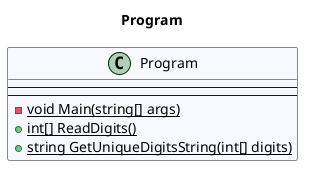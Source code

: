 @startuml Program
title Program
 class Program #GhostWhite {
---
---
- {static} void Main(string[] args)
+ {static} int[] ReadDigits()
+ {static} string GetUniqueDigitsString(int[] digits)
}
@enduml
